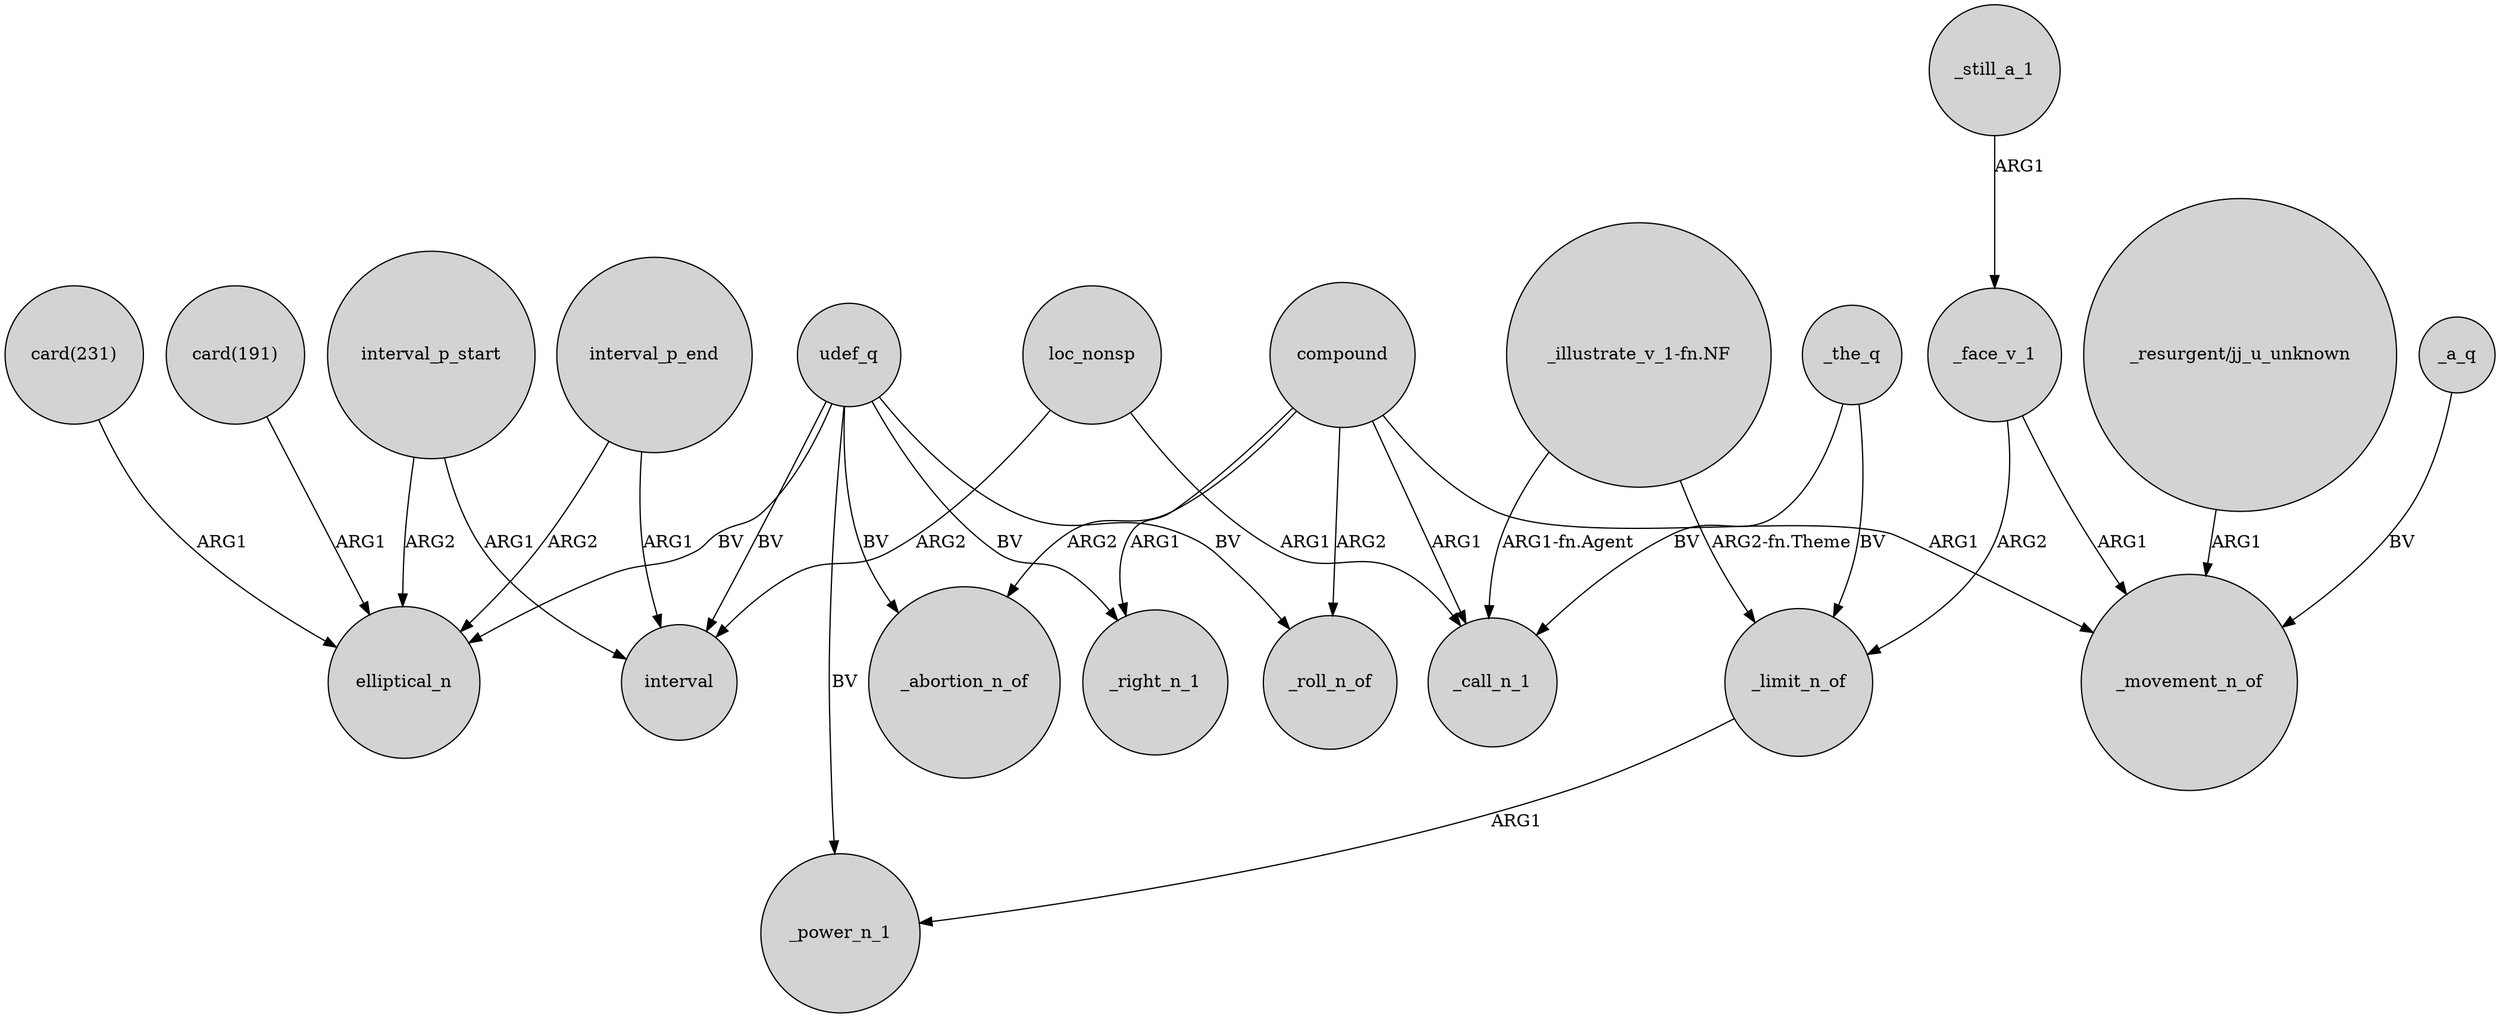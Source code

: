 digraph {
	node [shape=circle style=filled]
	loc_nonsp -> interval [label=ARG2]
	udef_q -> elliptical_n [label=BV]
	interval_p_end -> elliptical_n [label=ARG2]
	"_illustrate_v_1-fn.NF" -> _limit_n_of [label="ARG2-fn.Theme"]
	_face_v_1 -> _movement_n_of [label=ARG1]
	interval_p_start -> elliptical_n [label=ARG2]
	_limit_n_of -> _power_n_1 [label=ARG1]
	"_illustrate_v_1-fn.NF" -> _call_n_1 [label="ARG1-fn.Agent"]
	"card(191)" -> elliptical_n [label=ARG1]
	_still_a_1 -> _face_v_1 [label=ARG1]
	compound -> _movement_n_of [label=ARG1]
	_the_q -> _call_n_1 [label=BV]
	interval_p_start -> interval [label=ARG1]
	udef_q -> _right_n_1 [label=BV]
	udef_q -> _roll_n_of [label=BV]
	"card(231)" -> elliptical_n [label=ARG1]
	interval_p_end -> interval [label=ARG1]
	compound -> _roll_n_of [label=ARG2]
	udef_q -> _abortion_n_of [label=BV]
	compound -> _right_n_1 [label=ARG1]
	_face_v_1 -> _limit_n_of [label=ARG2]
	loc_nonsp -> _call_n_1 [label=ARG1]
	compound -> _call_n_1 [label=ARG1]
	udef_q -> _power_n_1 [label=BV]
	_a_q -> _movement_n_of [label=BV]
	compound -> _abortion_n_of [label=ARG2]
	_the_q -> _limit_n_of [label=BV]
	udef_q -> interval [label=BV]
	"_resurgent/jj_u_unknown" -> _movement_n_of [label=ARG1]
}
